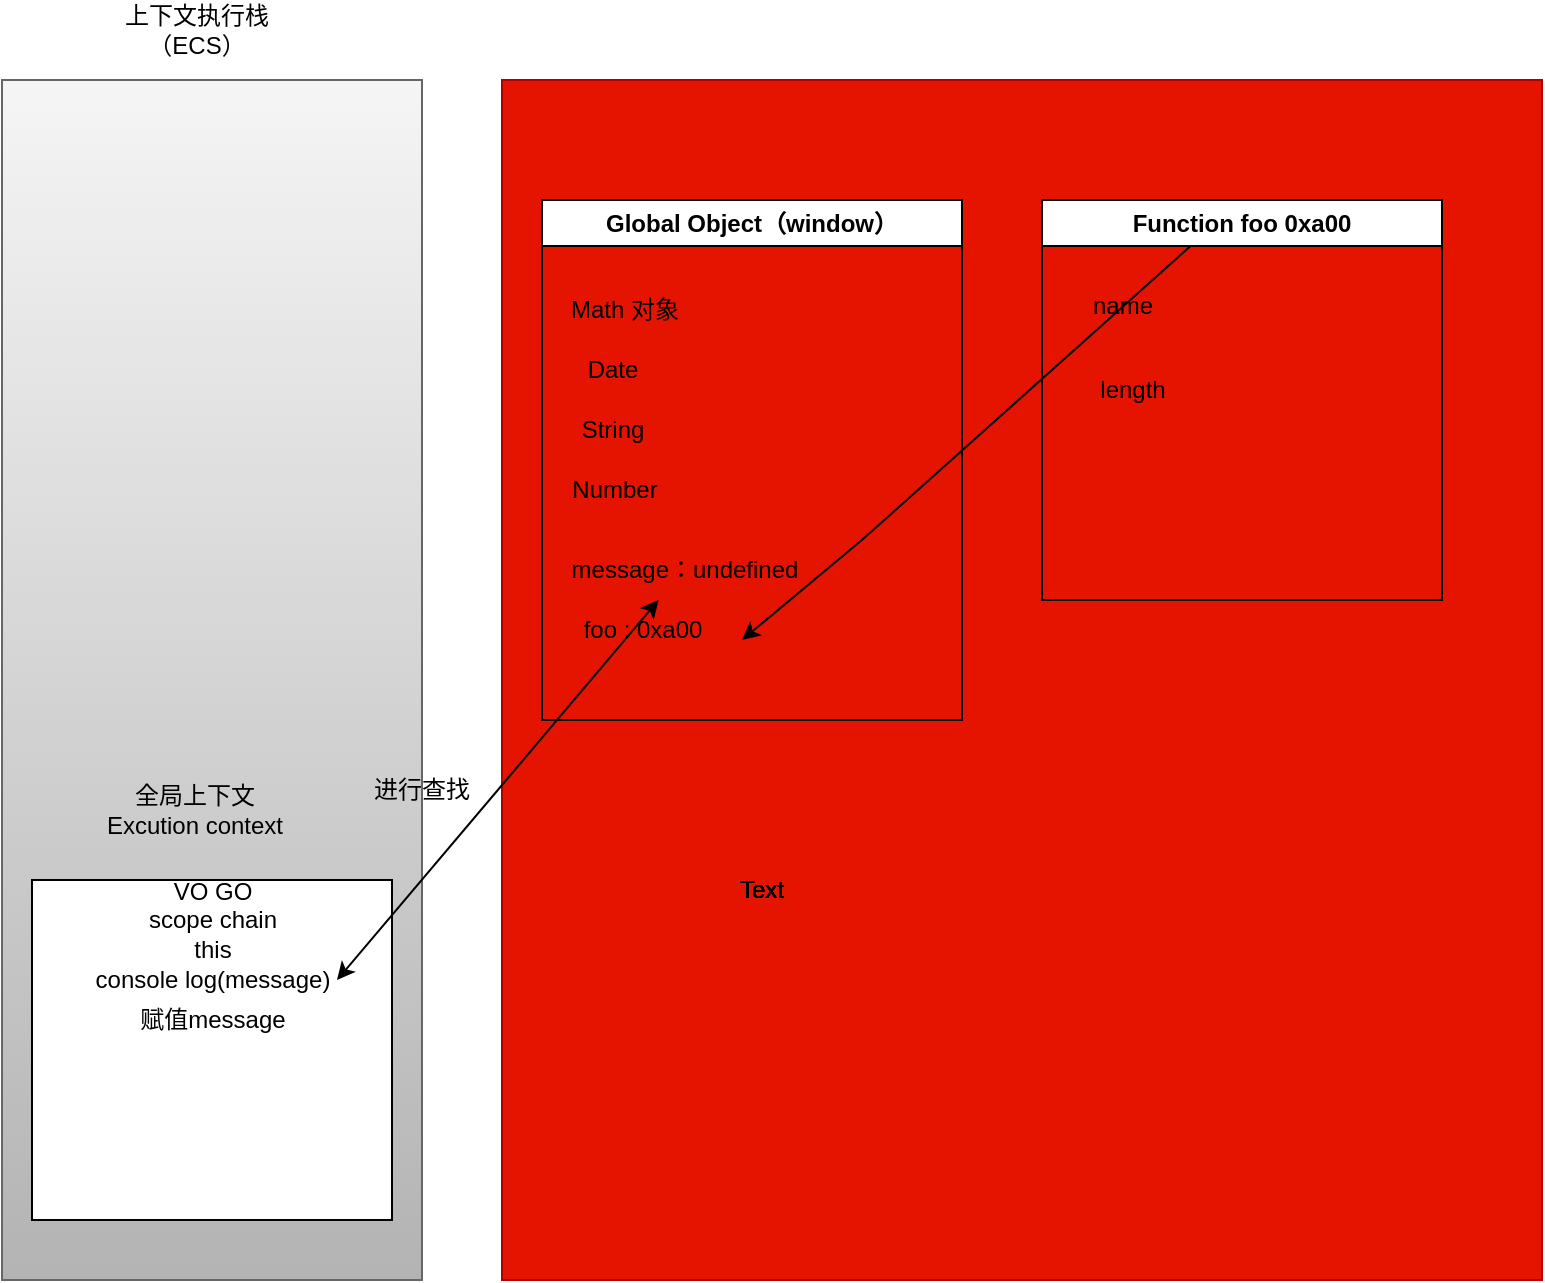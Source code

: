 <mxfile>
    <diagram id="nRC5KIVx9YMW0b34_bJr" name="第 1 页">
        <mxGraphModel dx="746" dy="1139" grid="1" gridSize="10" guides="1" tooltips="1" connect="1" arrows="1" fold="1" page="1" pageScale="1" pageWidth="827" pageHeight="1169" math="0" shadow="0">
            <root>
                <mxCell id="0"/>
                <mxCell id="1" parent="0"/>
                <mxCell id="2" value="" style="rounded=0;whiteSpace=wrap;html=1;fillColor=#f5f5f5;strokeColor=#666666;gradientColor=#b3b3b3;" vertex="1" parent="1">
                    <mxGeometry x="30" y="170" width="210" height="600" as="geometry"/>
                </mxCell>
                <mxCell id="3" value="" style="rounded=0;whiteSpace=wrap;html=1;fillColor=#e51400;fontColor=#ffffff;strokeColor=#B20000;" vertex="1" parent="1">
                    <mxGeometry x="280" y="170" width="520" height="600" as="geometry"/>
                </mxCell>
                <mxCell id="4" value="Global Object（window）" style="swimlane;whiteSpace=wrap;html=1;" vertex="1" parent="1">
                    <mxGeometry x="300" y="230" width="210" height="260" as="geometry"/>
                </mxCell>
                <mxCell id="5" value="Math 对象" style="text;html=1;align=center;verticalAlign=middle;resizable=0;points=[];autosize=1;strokeColor=none;fillColor=none;" vertex="1" parent="4">
                    <mxGeometry x="1" y="40" width="80" height="30" as="geometry"/>
                </mxCell>
                <mxCell id="6" value="Date" style="text;html=1;align=center;verticalAlign=middle;resizable=0;points=[];autosize=1;strokeColor=none;fillColor=none;" vertex="1" parent="4">
                    <mxGeometry x="10" y="70" width="50" height="30" as="geometry"/>
                </mxCell>
                <mxCell id="7" value="" style="edgeStyle=none;html=1;" edge="1" parent="4" source="6" target="5">
                    <mxGeometry relative="1" as="geometry"/>
                </mxCell>
                <mxCell id="8" value="String" style="text;html=1;align=center;verticalAlign=middle;resizable=0;points=[];autosize=1;strokeColor=none;fillColor=none;" vertex="1" parent="4">
                    <mxGeometry x="10" y="100" width="50" height="30" as="geometry"/>
                </mxCell>
                <mxCell id="9" value="Number" style="text;html=1;align=center;verticalAlign=middle;resizable=0;points=[];autosize=1;strokeColor=none;fillColor=none;" vertex="1" parent="4">
                    <mxGeometry x="1" y="130" width="70" height="30" as="geometry"/>
                </mxCell>
                <mxCell id="10" value="message：undefined" style="text;html=1;align=center;verticalAlign=middle;resizable=0;points=[];autosize=1;strokeColor=none;fillColor=none;" vertex="1" parent="4">
                    <mxGeometry x="1" y="170" width="140" height="30" as="geometry"/>
                </mxCell>
                <mxCell id="11" value="foo : 0xa00" style="text;html=1;align=center;verticalAlign=middle;resizable=0;points=[];autosize=1;strokeColor=none;fillColor=none;" vertex="1" parent="4">
                    <mxGeometry x="10" y="200" width="80" height="30" as="geometry"/>
                </mxCell>
                <mxCell id="12" value="" style="endArrow=classic;startArrow=classic;html=1;entryX=0.5;entryY=0;entryDx=0;entryDy=0;" edge="1" parent="4" target="14">
                    <mxGeometry width="50" height="50" relative="1" as="geometry">
                        <mxPoint x="100" y="220" as="sourcePoint"/>
                        <mxPoint x="150" y="170" as="targetPoint"/>
                        <Array as="points">
                            <mxPoint x="160" y="170"/>
                        </Array>
                    </mxGeometry>
                </mxCell>
                <mxCell id="13" value="上下文执行栈（ECS）" style="text;html=1;align=center;verticalAlign=middle;whiteSpace=wrap;rounded=0;" vertex="1" parent="1">
                    <mxGeometry x="80" y="130" width="95" height="30" as="geometry"/>
                </mxCell>
                <mxCell id="14" value="Function foo 0xa00" style="swimlane;whiteSpace=wrap;html=1;" vertex="1" parent="1">
                    <mxGeometry x="550" y="230" width="200" height="200" as="geometry"/>
                </mxCell>
                <mxCell id="15" value="length" style="text;html=1;align=center;verticalAlign=middle;resizable=0;points=[];autosize=1;strokeColor=none;fillColor=none;" vertex="1" parent="14">
                    <mxGeometry x="15" y="80" width="60" height="30" as="geometry"/>
                </mxCell>
                <mxCell id="16" value="name" style="text;html=1;align=center;verticalAlign=middle;resizable=0;points=[];autosize=1;strokeColor=none;fillColor=none;" vertex="1" parent="14">
                    <mxGeometry x="15" y="38" width="50" height="30" as="geometry"/>
                </mxCell>
                <mxCell id="17" value="" style="rounded=0;whiteSpace=wrap;html=1;" vertex="1" parent="1">
                    <mxGeometry x="45" y="570" width="180" height="170" as="geometry"/>
                </mxCell>
                <mxCell id="18" value="Text" style="text;html=1;align=center;verticalAlign=middle;whiteSpace=wrap;rounded=0;" vertex="1" parent="1">
                    <mxGeometry x="380" y="560" width="60" height="30" as="geometry"/>
                </mxCell>
                <mxCell id="19" value="Text" style="text;html=1;align=center;verticalAlign=middle;whiteSpace=wrap;rounded=0;" vertex="1" parent="1">
                    <mxGeometry x="380" y="560" width="60" height="30" as="geometry"/>
                </mxCell>
                <mxCell id="20" value="Text" style="text;html=1;align=center;verticalAlign=middle;whiteSpace=wrap;rounded=0;" vertex="1" parent="1">
                    <mxGeometry x="380" y="560" width="60" height="30" as="geometry"/>
                </mxCell>
                <mxCell id="21" value="全局上下文&lt;div&gt;Excution context&lt;/div&gt;" style="text;html=1;align=center;verticalAlign=middle;whiteSpace=wrap;rounded=0;" vertex="1" parent="1">
                    <mxGeometry x="80" y="520" width="92.5" height="30" as="geometry"/>
                </mxCell>
                <mxCell id="22" value="Text" style="text;html=1;align=center;verticalAlign=middle;whiteSpace=wrap;rounded=0;" vertex="1" parent="1">
                    <mxGeometry x="380" y="560" width="60" height="30" as="geometry"/>
                </mxCell>
                <mxCell id="23" value="Text" style="text;html=1;align=center;verticalAlign=middle;whiteSpace=wrap;rounded=0;" vertex="1" parent="1">
                    <mxGeometry x="380" y="560" width="60" height="30" as="geometry"/>
                </mxCell>
                <mxCell id="24" value="Text" style="text;html=1;align=center;verticalAlign=middle;whiteSpace=wrap;rounded=0;" vertex="1" parent="1">
                    <mxGeometry x="380" y="560" width="60" height="30" as="geometry"/>
                </mxCell>
                <mxCell id="25" value="Text" style="text;html=1;align=center;verticalAlign=middle;whiteSpace=wrap;rounded=0;" vertex="1" parent="1">
                    <mxGeometry x="380" y="560" width="60" height="30" as="geometry"/>
                </mxCell>
                <mxCell id="26" value="VO GO&lt;div&gt;scope chain&lt;/div&gt;&lt;div&gt;this&lt;/div&gt;" style="text;html=1;align=center;verticalAlign=middle;whiteSpace=wrap;rounded=0;" vertex="1" parent="1">
                    <mxGeometry x="72.5" y="560" width="125" height="60" as="geometry"/>
                </mxCell>
                <mxCell id="27" value="console log(message)" style="text;html=1;align=center;verticalAlign=middle;whiteSpace=wrap;rounded=0;" vertex="1" parent="1">
                    <mxGeometry x="72.5" y="590" width="125" height="60" as="geometry"/>
                </mxCell>
                <mxCell id="29" value="" style="endArrow=classic;startArrow=classic;html=1;exitX=1;exitY=0.5;exitDx=0;exitDy=0;" edge="1" parent="1" source="27" target="10">
                    <mxGeometry width="50" height="50" relative="1" as="geometry">
                        <mxPoint x="250" y="570" as="sourcePoint"/>
                        <mxPoint x="300" y="520" as="targetPoint"/>
                    </mxGeometry>
                </mxCell>
                <mxCell id="30" value="进行查找" style="text;html=1;align=center;verticalAlign=middle;whiteSpace=wrap;rounded=0;" vertex="1" parent="1">
                    <mxGeometry x="210" y="510" width="60" height="30" as="geometry"/>
                </mxCell>
                <mxCell id="32" value="赋值message" style="text;html=1;align=center;verticalAlign=middle;whiteSpace=wrap;rounded=0;" vertex="1" parent="1">
                    <mxGeometry x="72.5" y="610" width="125" height="60" as="geometry"/>
                </mxCell>
            </root>
        </mxGraphModel>
    </diagram>
</mxfile>